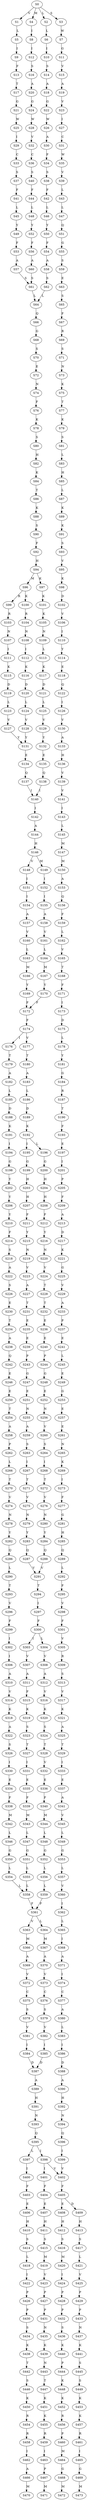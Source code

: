 strict digraph  {
	S0 -> S1 [ label = V ];
	S0 -> S2 [ label = L ];
	S0 -> S3 [ label = S ];
	S0 -> S4 [ label = M ];
	S1 -> S5 [ label = L ];
	S2 -> S6 [ label = L ];
	S3 -> S7 [ label = W ];
	S4 -> S8 [ label = I ];
	S5 -> S9 [ label = I ];
	S6 -> S10 [ label = I ];
	S7 -> S11 [ label = G ];
	S8 -> S12 [ label = I ];
	S9 -> S13 [ label = F ];
	S10 -> S14 [ label = S ];
	S11 -> S15 [ label = V ];
	S12 -> S16 [ label = S ];
	S13 -> S17 [ label = T ];
	S14 -> S18 [ label = A ];
	S15 -> S19 [ label = A ];
	S16 -> S20 [ label = A ];
	S17 -> S21 [ label = G ];
	S18 -> S22 [ label = G ];
	S19 -> S23 [ label = V ];
	S20 -> S24 [ label = G ];
	S21 -> S25 [ label = W ];
	S22 -> S26 [ label = W ];
	S23 -> S27 [ label = I ];
	S24 -> S28 [ label = W ];
	S25 -> S29 [ label = I ];
	S26 -> S30 [ label = A ];
	S27 -> S31 [ label = C ];
	S28 -> S32 [ label = V ];
	S29 -> S33 [ label = C ];
	S30 -> S34 [ label = F ];
	S31 -> S35 [ label = W ];
	S32 -> S36 [ label = C ];
	S33 -> S37 [ label = S ];
	S34 -> S38 [ label = S ];
	S35 -> S39 [ label = V ];
	S36 -> S40 [ label = S ];
	S37 -> S41 [ label = F ];
	S38 -> S42 [ label = F ];
	S39 -> S43 [ label = L ];
	S40 -> S44 [ label = F ];
	S41 -> S45 [ label = L ];
	S42 -> S46 [ label = L ];
	S43 -> S47 [ label = L ];
	S44 -> S48 [ label = L ];
	S45 -> S49 [ label = Y ];
	S46 -> S50 [ label = Y ];
	S47 -> S51 [ label = Q ];
	S48 -> S52 [ label = Y ];
	S49 -> S53 [ label = F ];
	S50 -> S54 [ label = F ];
	S51 -> S55 [ label = G ];
	S52 -> S56 [ label = F ];
	S53 -> S57 [ label = A ];
	S54 -> S58 [ label = A ];
	S55 -> S59 [ label = S ];
	S56 -> S60 [ label = A ];
	S57 -> S61 [ label = S ];
	S58 -> S62 [ label = S ];
	S59 -> S63 [ label = E ];
	S60 -> S61 [ label = S ];
	S61 -> S64 [ label = L ];
	S62 -> S64 [ label = L ];
	S63 -> S65 [ label = S ];
	S64 -> S66 [ label = Q ];
	S65 -> S67 [ label = F ];
	S66 -> S68 [ label = G ];
	S67 -> S69 [ label = R ];
	S68 -> S70 [ label = S ];
	S69 -> S71 [ label = S ];
	S70 -> S72 [ label = E ];
	S71 -> S73 [ label = N ];
	S72 -> S74 [ label = N ];
	S73 -> S75 [ label = K ];
	S74 -> S76 [ label = F ];
	S75 -> S77 [ label = T ];
	S76 -> S78 [ label = K ];
	S77 -> S79 [ label = K ];
	S78 -> S80 [ label = S ];
	S79 -> S81 [ label = S ];
	S80 -> S82 [ label = H ];
	S81 -> S83 [ label = L ];
	S82 -> S84 [ label = K ];
	S83 -> S85 [ label = H ];
	S84 -> S86 [ label = T ];
	S85 -> S87 [ label = L ];
	S86 -> S88 [ label = K ];
	S87 -> S89 [ label = K ];
	S88 -> S90 [ label = S ];
	S89 -> S91 [ label = K ];
	S90 -> S92 [ label = F ];
	S91 -> S93 [ label = S ];
	S92 -> S94 [ label = H ];
	S93 -> S95 [ label = V ];
	S94 -> S96 [ label = M ];
	S94 -> S97 [ label = K ];
	S95 -> S98 [ label = K ];
	S96 -> S99 [ label = R ];
	S96 -> S100 [ label = K ];
	S97 -> S101 [ label = K ];
	S98 -> S102 [ label = D ];
	S99 -> S103 [ label = R ];
	S100 -> S104 [ label = R ];
	S101 -> S105 [ label = K ];
	S102 -> S106 [ label = V ];
	S103 -> S107 [ label = N ];
	S104 -> S108 [ label = N ];
	S105 -> S109 [ label = N ];
	S106 -> S110 [ label = I ];
	S107 -> S111 [ label = I ];
	S108 -> S112 [ label = I ];
	S109 -> S113 [ label = L ];
	S110 -> S114 [ label = Y ];
	S111 -> S115 [ label = K ];
	S112 -> S116 [ label = K ];
	S113 -> S117 [ label = K ];
	S114 -> S118 [ label = E ];
	S115 -> S119 [ label = D ];
	S116 -> S120 [ label = D ];
	S117 -> S121 [ label = D ];
	S118 -> S122 [ label = Q ];
	S119 -> S123 [ label = L ];
	S120 -> S124 [ label = L ];
	S121 -> S125 [ label = L ];
	S122 -> S126 [ label = I ];
	S123 -> S127 [ label = V ];
	S124 -> S128 [ label = V ];
	S125 -> S129 [ label = V ];
	S126 -> S130 [ label = V ];
	S127 -> S131 [ label = Y ];
	S128 -> S131 [ label = Y ];
	S129 -> S132 [ label = Y ];
	S130 -> S133 [ label = A ];
	S131 -> S134 [ label = E ];
	S132 -> S135 [ label = E ];
	S133 -> S136 [ label = H ];
	S134 -> S137 [ label = Q ];
	S135 -> S138 [ label = Q ];
	S136 -> S139 [ label = V ];
	S137 -> S140 [ label = I ];
	S138 -> S140 [ label = I ];
	S139 -> S141 [ label = V ];
	S140 -> S142 [ label = I ];
	S141 -> S143 [ label = I ];
	S142 -> S144 [ label = A ];
	S143 -> S145 [ label = L ];
	S144 -> S146 [ label = H ];
	S145 -> S147 [ label = M ];
	S146 -> S148 [ label = V ];
	S146 -> S149 [ label = M ];
	S147 -> S150 [ label = M ];
	S148 -> S151 [ label = I ];
	S149 -> S152 [ label = I ];
	S150 -> S153 [ label = A ];
	S151 -> S154 [ label = I ];
	S152 -> S155 [ label = I ];
	S153 -> S156 [ label = Q ];
	S154 -> S157 [ label = A ];
	S155 -> S158 [ label = A ];
	S156 -> S159 [ label = F ];
	S157 -> S160 [ label = V ];
	S158 -> S161 [ label = V ];
	S159 -> S162 [ label = L ];
	S160 -> S163 [ label = L ];
	S161 -> S164 [ label = L ];
	S162 -> S165 [ label = V ];
	S163 -> S166 [ label = M ];
	S164 -> S167 [ label = M ];
	S165 -> S168 [ label = T ];
	S166 -> S169 [ label = Y ];
	S167 -> S170 [ label = Y ];
	S168 -> S171 [ label = F ];
	S169 -> S172 [ label = F ];
	S170 -> S172 [ label = F ];
	S171 -> S173 [ label = I ];
	S172 -> S174 [ label = F ];
	S173 -> S175 [ label = D ];
	S174 -> S176 [ label = I ];
	S174 -> S177 [ label = V ];
	S175 -> S178 [ label = L ];
	S176 -> S179 [ label = T ];
	S177 -> S180 [ label = T ];
	S178 -> S181 [ label = Y ];
	S179 -> S182 [ label = A ];
	S180 -> S183 [ label = A ];
	S181 -> S184 [ label = G ];
	S182 -> S185 [ label = L ];
	S183 -> S186 [ label = L ];
	S184 -> S187 [ label = R ];
	S185 -> S188 [ label = D ];
	S186 -> S189 [ label = D ];
	S187 -> S190 [ label = T ];
	S188 -> S191 [ label = K ];
	S189 -> S192 [ label = K ];
	S190 -> S193 [ label = F ];
	S191 -> S194 [ label = I ];
	S192 -> S195 [ label = I ];
	S192 -> S196 [ label = L ];
	S193 -> S197 [ label = E ];
	S194 -> S198 [ label = G ];
	S195 -> S199 [ label = G ];
	S196 -> S200 [ label = G ];
	S197 -> S201 [ label = I ];
	S198 -> S202 [ label = Y ];
	S199 -> S203 [ label = H ];
	S200 -> S204 [ label = H ];
	S201 -> S205 [ label = P ];
	S202 -> S206 [ label = Y ];
	S203 -> S207 [ label = H ];
	S204 -> S208 [ label = H ];
	S205 -> S209 [ label = F ];
	S206 -> S210 [ label = Y ];
	S207 -> S211 [ label = F ];
	S208 -> S212 [ label = F ];
	S209 -> S213 [ label = A ];
	S210 -> S214 [ label = F ];
	S211 -> S215 [ label = Y ];
	S212 -> S216 [ label = Y ];
	S213 -> S217 [ label = D ];
	S214 -> S218 [ label = S ];
	S215 -> S219 [ label = N ];
	S216 -> S220 [ label = N ];
	S217 -> S221 [ label = K ];
	S218 -> S222 [ label = A ];
	S219 -> S223 [ label = V ];
	S220 -> S224 [ label = V ];
	S221 -> S225 [ label = G ];
	S222 -> S226 [ label = S ];
	S223 -> S227 [ label = A ];
	S224 -> S228 [ label = T ];
	S225 -> S229 [ label = V ];
	S226 -> S230 [ label = E ];
	S227 -> S231 [ label = T ];
	S228 -> S232 [ label = T ];
	S229 -> S233 [ label = A ];
	S230 -> S234 [ label = T ];
	S231 -> S235 [ label = E ];
	S232 -> S236 [ label = E ];
	S233 -> S237 [ label = P ];
	S234 -> S238 [ label = A ];
	S235 -> S239 [ label = E ];
	S236 -> S240 [ label = E ];
	S237 -> S241 [ label = E ];
	S238 -> S242 [ label = Q ];
	S239 -> S243 [ label = P ];
	S240 -> S244 [ label = P ];
	S241 -> S245 [ label = L ];
	S242 -> S246 [ label = E ];
	S243 -> S247 [ label = G ];
	S244 -> S248 [ label = G ];
	S245 -> S249 [ label = E ];
	S246 -> S250 [ label = E ];
	S247 -> S251 [ label = E ];
	S248 -> S252 [ label = E ];
	S249 -> S253 [ label = G ];
	S250 -> S254 [ label = T ];
	S251 -> S255 [ label = N ];
	S252 -> S256 [ label = N ];
	S253 -> S257 [ label = E ];
	S254 -> S258 [ label = A ];
	S255 -> S259 [ label = A ];
	S256 -> S260 [ label = V ];
	S257 -> S261 [ label = E ];
	S258 -> S262 [ label = P ];
	S259 -> S263 [ label = S ];
	S260 -> S264 [ label = S ];
	S261 -> S265 [ label = N ];
	S262 -> S266 [ label = L ];
	S263 -> S267 [ label = I ];
	S264 -> S268 [ label = I ];
	S265 -> S269 [ label = K ];
	S266 -> S270 [ label = T ];
	S267 -> S271 [ label = T ];
	S268 -> S272 [ label = T ];
	S269 -> S273 [ label = I ];
	S270 -> S274 [ label = V ];
	S271 -> S275 [ label = V ];
	S272 -> S276 [ label = V ];
	S273 -> S277 [ label = F ];
	S274 -> S278 [ label = N ];
	S275 -> S279 [ label = N ];
	S276 -> S280 [ label = N ];
	S277 -> S281 [ label = G ];
	S278 -> S282 [ label = Y ];
	S279 -> S283 [ label = Y ];
	S280 -> S284 [ label = Y ];
	S281 -> S285 [ label = H ];
	S282 -> S286 [ label = Q ];
	S283 -> S287 [ label = Q ];
	S284 -> S288 [ label = Q ];
	S285 -> S289 [ label = Q ];
	S286 -> S290 [ label = L ];
	S287 -> S291 [ label = V ];
	S288 -> S291 [ label = V ];
	S289 -> S292 [ label = L ];
	S290 -> S293 [ label = T ];
	S291 -> S294 [ label = T ];
	S292 -> S295 [ label = F ];
	S293 -> S296 [ label = V ];
	S294 -> S297 [ label = I ];
	S295 -> S298 [ label = V ];
	S296 -> S299 [ label = F ];
	S297 -> S300 [ label = F ];
	S298 -> S301 [ label = F ];
	S299 -> S302 [ label = I ];
	S300 -> S303 [ label = I ];
	S300 -> S304 [ label = L ];
	S301 -> S305 [ label = V ];
	S302 -> S306 [ label = I ];
	S303 -> S307 [ label = V ];
	S304 -> S308 [ label = V ];
	S305 -> S309 [ label = R ];
	S306 -> S310 [ label = A ];
	S307 -> S311 [ label = A ];
	S308 -> S312 [ label = A ];
	S309 -> S313 [ label = S ];
	S310 -> S314 [ label = V ];
	S311 -> S315 [ label = F ];
	S312 -> S316 [ label = V ];
	S313 -> S317 [ label = V ];
	S314 -> S318 [ label = K ];
	S315 -> S319 [ label = K ];
	S316 -> S320 [ label = K ];
	S317 -> S321 [ label = K ];
	S318 -> S322 [ label = A ];
	S319 -> S323 [ label = S ];
	S320 -> S324 [ label = S ];
	S321 -> S325 [ label = A ];
	S322 -> S326 [ label = S ];
	S323 -> S327 [ label = T ];
	S324 -> S328 [ label = T ];
	S325 -> S329 [ label = T ];
	S326 -> S330 [ label = I ];
	S327 -> S331 [ label = I ];
	S328 -> S332 [ label = V ];
	S329 -> S333 [ label = I ];
	S330 -> S334 [ label = E ];
	S331 -> S335 [ label = E ];
	S332 -> S336 [ label = E ];
	S333 -> S337 [ label = E ];
	S334 -> S338 [ label = F ];
	S335 -> S339 [ label = F ];
	S336 -> S340 [ label = F ];
	S337 -> S341 [ label = A ];
	S338 -> S342 [ label = M ];
	S339 -> S343 [ label = M ];
	S340 -> S344 [ label = M ];
	S341 -> S345 [ label = V ];
	S342 -> S346 [ label = L ];
	S343 -> S347 [ label = L ];
	S344 -> S348 [ label = L ];
	S345 -> S349 [ label = L ];
	S346 -> S350 [ label = G ];
	S347 -> S351 [ label = G ];
	S348 -> S352 [ label = G ];
	S349 -> S353 [ label = G ];
	S350 -> S354 [ label = L ];
	S351 -> S355 [ label = L ];
	S352 -> S356 [ label = L ];
	S353 -> S357 [ label = L ];
	S354 -> S358 [ label = L ];
	S355 -> S358 [ label = L ];
	S356 -> S359 [ label = L ];
	S357 -> S360 [ label = V ];
	S358 -> S361 [ label = F ];
	S359 -> S361 [ label = F ];
	S360 -> S362 [ label = I ];
	S361 -> S363 [ label = V ];
	S361 -> S364 [ label = L ];
	S362 -> S365 [ label = L ];
	S363 -> S366 [ label = M ];
	S364 -> S367 [ label = M ];
	S365 -> S368 [ label = I ];
	S366 -> S369 [ label = A ];
	S367 -> S370 [ label = A ];
	S368 -> S371 [ label = A ];
	S369 -> S372 [ label = V ];
	S370 -> S373 [ label = V ];
	S371 -> S374 [ label = I ];
	S372 -> S375 [ label = C ];
	S373 -> S376 [ label = C ];
	S374 -> S377 [ label = C ];
	S375 -> S378 [ label = S ];
	S376 -> S379 [ label = S ];
	S377 -> S380 [ label = A ];
	S378 -> S381 [ label = V ];
	S379 -> S382 [ label = V ];
	S380 -> S383 [ label = L ];
	S381 -> S384 [ label = I ];
	S382 -> S385 [ label = I ];
	S383 -> S386 [ label = I ];
	S384 -> S387 [ label = D ];
	S385 -> S387 [ label = D ];
	S386 -> S388 [ label = D ];
	S387 -> S389 [ label = A ];
	S388 -> S390 [ label = A ];
	S389 -> S391 [ label = H ];
	S390 -> S392 [ label = H ];
	S391 -> S393 [ label = N ];
	S392 -> S394 [ label = N ];
	S393 -> S395 [ label = Q ];
	S394 -> S396 [ label = Q ];
	S395 -> S397 [ label = L ];
	S395 -> S398 [ label = I ];
	S396 -> S399 [ label = I ];
	S397 -> S400 [ label = I ];
	S398 -> S401 [ label = I ];
	S398 -> S402 [ label = V ];
	S399 -> S402 [ label = V ];
	S400 -> S403 [ label = F ];
	S401 -> S404 [ label = F ];
	S402 -> S405 [ label = F ];
	S403 -> S406 [ label = E ];
	S404 -> S407 [ label = E ];
	S405 -> S408 [ label = E ];
	S405 -> S409 [ label = D ];
	S406 -> S410 [ label = H ];
	S407 -> S411 [ label = H ];
	S408 -> S412 [ label = H ];
	S409 -> S413 [ label = H ];
	S410 -> S414 [ label = S ];
	S411 -> S415 [ label = S ];
	S412 -> S416 [ label = S ];
	S413 -> S417 [ label = S ];
	S414 -> S418 [ label = L ];
	S415 -> S419 [ label = M ];
	S416 -> S420 [ label = M ];
	S417 -> S421 [ label = L ];
	S418 -> S422 [ label = I ];
	S419 -> S423 [ label = V ];
	S420 -> S424 [ label = I ];
	S421 -> S425 [ label = V ];
	S422 -> S426 [ label = P ];
	S423 -> S427 [ label = P ];
	S424 -> S428 [ label = P ];
	S425 -> S429 [ label = P ];
	S426 -> S430 [ label = P ];
	S427 -> S431 [ label = P ];
	S428 -> S432 [ label = P ];
	S429 -> S433 [ label = P ];
	S430 -> S434 [ label = S ];
	S431 -> S435 [ label = N ];
	S432 -> S436 [ label = S ];
	S433 -> S437 [ label = N ];
	S434 -> S438 [ label = K ];
	S435 -> S439 [ label = K ];
	S436 -> S440 [ label = K ];
	S437 -> S441 [ label = K ];
	S438 -> S442 [ label = T ];
	S439 -> S443 [ label = N ];
	S440 -> S444 [ label = P ];
	S441 -> S445 [ label = S ];
	S442 -> S446 [ label = S ];
	S443 -> S447 [ label = T ];
	S444 -> S448 [ label = K ];
	S445 -> S449 [ label = S ];
	S446 -> S450 [ label = K ];
	S447 -> S451 [ label = K ];
	S448 -> S452 [ label = K ];
	S449 -> S453 [ label = K ];
	S450 -> S454 [ label = R ];
	S451 -> S455 [ label = K ];
	S452 -> S456 [ label = R ];
	S453 -> S457 [ label = K ];
	S454 -> S458 [ label = R ];
	S455 -> S459 [ label = R ];
	S456 -> S460 [ label = P ];
	S457 -> S461 [ label = R ];
	S458 -> S462 [ label = I ];
	S459 -> S463 [ label = I ];
	S460 -> S464 [ label = M ];
	S461 -> S465 [ label = I ];
	S462 -> S466 [ label = A ];
	S463 -> S467 [ label = P ];
	S464 -> S468 [ label = G ];
	S465 -> S469 [ label = G ];
	S466 -> S470 [ label = M ];
	S467 -> S471 [ label = M ];
	S468 -> S472 [ label = M ];
	S469 -> S473 [ label = M ];
}
